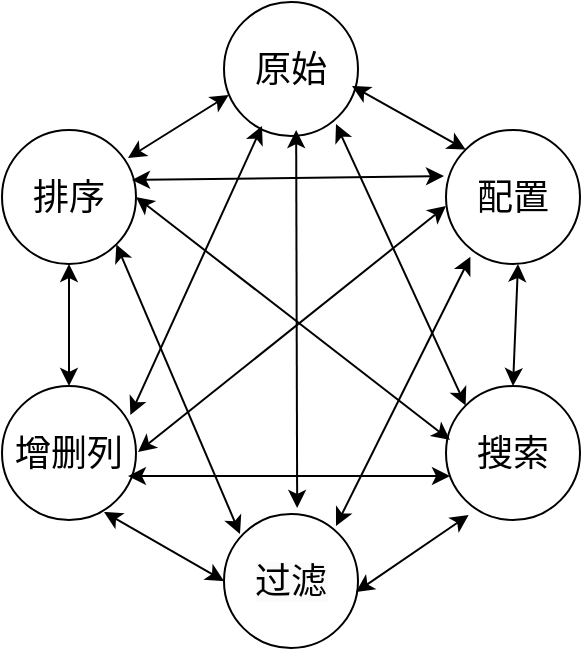 <mxfile version="21.5.0" type="github">
  <diagram name="Page-1" id="Pj8JxLWc7A7s6rLNthNV">
    <mxGraphModel dx="1195" dy="630" grid="0" gridSize="10" guides="1" tooltips="1" connect="1" arrows="1" fold="1" page="1" pageScale="1" pageWidth="827" pageHeight="1169" math="0" shadow="0">
      <root>
        <mxCell id="0" />
        <mxCell id="1" parent="0" />
        <mxCell id="OXVCj5owbj6GMBL5KQRy-3" value="&lt;font style=&quot;font-size: 18px;&quot;&gt;原始&lt;/font&gt;" style="ellipse;whiteSpace=wrap;html=1;aspect=fixed;" vertex="1" parent="1">
          <mxGeometry x="341" y="341" width="67" height="67" as="geometry" />
        </mxCell>
        <mxCell id="OXVCj5owbj6GMBL5KQRy-4" value="&lt;font style=&quot;font-size: 18px;&quot;&gt;配置&lt;/font&gt;" style="ellipse;whiteSpace=wrap;html=1;aspect=fixed;" vertex="1" parent="1">
          <mxGeometry x="452" y="405" width="67" height="67" as="geometry" />
        </mxCell>
        <mxCell id="OXVCj5owbj6GMBL5KQRy-5" value="&lt;font style=&quot;font-size: 18px;&quot;&gt;搜索&lt;/font&gt;" style="ellipse;whiteSpace=wrap;html=1;aspect=fixed;" vertex="1" parent="1">
          <mxGeometry x="452" y="533" width="67" height="67" as="geometry" />
        </mxCell>
        <mxCell id="OXVCj5owbj6GMBL5KQRy-6" value="&lt;span style=&quot;color: rgb(0, 0, 0); font-family: Helvetica; font-size: 18px; font-style: normal; font-variant-ligatures: normal; font-variant-caps: normal; font-weight: 400; letter-spacing: normal; orphans: 2; text-align: center; text-indent: 0px; text-transform: none; widows: 2; word-spacing: 0px; -webkit-text-stroke-width: 0px; background-color: rgb(251, 251, 251); text-decoration-thickness: initial; text-decoration-style: initial; text-decoration-color: initial; float: none; display: inline !important;&quot;&gt;过滤&lt;/span&gt;" style="ellipse;whiteSpace=wrap;html=1;aspect=fixed;" vertex="1" parent="1">
          <mxGeometry x="341" y="597" width="67" height="67" as="geometry" />
        </mxCell>
        <mxCell id="OXVCj5owbj6GMBL5KQRy-7" value="&lt;font style=&quot;font-size: 18px;&quot;&gt;增删列&lt;/font&gt;" style="ellipse;whiteSpace=wrap;html=1;aspect=fixed;" vertex="1" parent="1">
          <mxGeometry x="230" y="533" width="67" height="67" as="geometry" />
        </mxCell>
        <mxCell id="OXVCj5owbj6GMBL5KQRy-8" value="&lt;font style=&quot;font-size: 18px;&quot;&gt;排序&lt;/font&gt;" style="ellipse;whiteSpace=wrap;html=1;aspect=fixed;" vertex="1" parent="1">
          <mxGeometry x="230" y="405" width="67" height="67" as="geometry" />
        </mxCell>
        <mxCell id="OXVCj5owbj6GMBL5KQRy-39" value="" style="endArrow=classic;startArrow=classic;html=1;rounded=0;exitX=0.5;exitY=0;exitDx=0;exitDy=0;" edge="1" parent="1">
          <mxGeometry width="50" height="50" relative="1" as="geometry">
            <mxPoint x="377.58" y="594" as="sourcePoint" />
            <mxPoint x="377.08" y="405" as="targetPoint" />
          </mxGeometry>
        </mxCell>
        <mxCell id="OXVCj5owbj6GMBL5KQRy-41" value="" style="endArrow=classic;startArrow=classic;html=1;rounded=0;entryX=0.035;entryY=0.694;entryDx=0;entryDy=0;entryPerimeter=0;" edge="1" parent="1" target="OXVCj5owbj6GMBL5KQRy-3">
          <mxGeometry width="50" height="50" relative="1" as="geometry">
            <mxPoint x="293" y="419" as="sourcePoint" />
            <mxPoint x="343" y="369" as="targetPoint" />
          </mxGeometry>
        </mxCell>
        <mxCell id="OXVCj5owbj6GMBL5KQRy-42" value="" style="endArrow=classic;startArrow=classic;html=1;rounded=0;exitX=0.5;exitY=0;exitDx=0;exitDy=0;entryX=0.5;entryY=1;entryDx=0;entryDy=0;" edge="1" parent="1" source="OXVCj5owbj6GMBL5KQRy-7" target="OXVCj5owbj6GMBL5KQRy-8">
          <mxGeometry width="50" height="50" relative="1" as="geometry">
            <mxPoint x="217" y="522" as="sourcePoint" />
            <mxPoint x="267" y="472" as="targetPoint" />
          </mxGeometry>
        </mxCell>
        <mxCell id="OXVCj5owbj6GMBL5KQRy-43" value="" style="endArrow=classic;startArrow=classic;html=1;rounded=0;exitX=0;exitY=0.5;exitDx=0;exitDy=0;" edge="1" parent="1" source="OXVCj5owbj6GMBL5KQRy-6">
          <mxGeometry width="50" height="50" relative="1" as="geometry">
            <mxPoint x="231" y="646" as="sourcePoint" />
            <mxPoint x="281" y="596" as="targetPoint" />
          </mxGeometry>
        </mxCell>
        <mxCell id="OXVCj5owbj6GMBL5KQRy-44" value="" style="endArrow=classic;startArrow=classic;html=1;rounded=0;entryX=0.169;entryY=0.963;entryDx=0;entryDy=0;entryPerimeter=0;" edge="1" parent="1" target="OXVCj5owbj6GMBL5KQRy-5">
          <mxGeometry width="50" height="50" relative="1" as="geometry">
            <mxPoint x="407" y="636" as="sourcePoint" />
            <mxPoint x="457" y="586" as="targetPoint" />
          </mxGeometry>
        </mxCell>
        <mxCell id="OXVCj5owbj6GMBL5KQRy-45" value="" style="endArrow=classic;startArrow=classic;html=1;rounded=0;exitX=0.5;exitY=0;exitDx=0;exitDy=0;" edge="1" parent="1" source="OXVCj5owbj6GMBL5KQRy-5">
          <mxGeometry width="50" height="50" relative="1" as="geometry">
            <mxPoint x="438" y="522" as="sourcePoint" />
            <mxPoint x="488" y="472" as="targetPoint" />
          </mxGeometry>
        </mxCell>
        <mxCell id="OXVCj5owbj6GMBL5KQRy-46" value="" style="endArrow=classic;startArrow=classic;html=1;rounded=0;entryX=0;entryY=0;entryDx=0;entryDy=0;" edge="1" parent="1" target="OXVCj5owbj6GMBL5KQRy-4">
          <mxGeometry width="50" height="50" relative="1" as="geometry">
            <mxPoint x="405" y="383" as="sourcePoint" />
            <mxPoint x="455" y="333" as="targetPoint" />
          </mxGeometry>
        </mxCell>
        <mxCell id="OXVCj5owbj6GMBL5KQRy-47" value="" style="endArrow=classic;startArrow=classic;html=1;rounded=0;exitX=0;exitY=0;exitDx=0;exitDy=0;" edge="1" parent="1" source="OXVCj5owbj6GMBL5KQRy-5">
          <mxGeometry width="50" height="50" relative="1" as="geometry">
            <mxPoint x="347" y="452" as="sourcePoint" />
            <mxPoint x="397" y="402" as="targetPoint" />
          </mxGeometry>
        </mxCell>
        <mxCell id="OXVCj5owbj6GMBL5KQRy-48" value="" style="endArrow=classic;startArrow=classic;html=1;rounded=0;exitX=0.958;exitY=0.216;exitDx=0;exitDy=0;exitPerimeter=0;" edge="1" parent="1" source="OXVCj5owbj6GMBL5KQRy-7">
          <mxGeometry width="50" height="50" relative="1" as="geometry">
            <mxPoint x="310" y="453" as="sourcePoint" />
            <mxPoint x="360" y="403" as="targetPoint" />
          </mxGeometry>
        </mxCell>
        <mxCell id="OXVCj5owbj6GMBL5KQRy-49" value="" style="endArrow=classic;startArrow=classic;html=1;rounded=0;exitX=1;exitY=0.5;exitDx=0;exitDy=0;" edge="1" parent="1" source="OXVCj5owbj6GMBL5KQRy-8">
          <mxGeometry width="50" height="50" relative="1" as="geometry">
            <mxPoint x="404" y="610" as="sourcePoint" />
            <mxPoint x="454" y="560" as="targetPoint" />
          </mxGeometry>
        </mxCell>
        <mxCell id="OXVCj5owbj6GMBL5KQRy-50" value="" style="endArrow=classic;startArrow=classic;html=1;rounded=0;exitX=0.94;exitY=0.672;exitDx=0;exitDy=0;exitPerimeter=0;" edge="1" parent="1" source="OXVCj5owbj6GMBL5KQRy-7">
          <mxGeometry width="50" height="50" relative="1" as="geometry">
            <mxPoint x="404" y="628" as="sourcePoint" />
            <mxPoint x="454" y="578" as="targetPoint" />
          </mxGeometry>
        </mxCell>
        <mxCell id="OXVCj5owbj6GMBL5KQRy-51" value="" style="endArrow=classic;startArrow=classic;html=1;rounded=0;entryX=0.182;entryY=0.945;entryDx=0;entryDy=0;entryPerimeter=0;" edge="1" parent="1" target="OXVCj5owbj6GMBL5KQRy-4">
          <mxGeometry width="50" height="50" relative="1" as="geometry">
            <mxPoint x="397" y="603" as="sourcePoint" />
            <mxPoint x="451" y="438" as="targetPoint" />
          </mxGeometry>
        </mxCell>
        <mxCell id="OXVCj5owbj6GMBL5KQRy-52" value="" style="endArrow=classic;startArrow=classic;html=1;rounded=0;entryX=1;entryY=1;entryDx=0;entryDy=0;" edge="1" parent="1" target="OXVCj5owbj6GMBL5KQRy-8">
          <mxGeometry width="50" height="50" relative="1" as="geometry">
            <mxPoint x="349" y="607" as="sourcePoint" />
            <mxPoint x="399" y="557" as="targetPoint" />
          </mxGeometry>
        </mxCell>
        <mxCell id="OXVCj5owbj6GMBL5KQRy-53" value="" style="endArrow=classic;startArrow=classic;html=1;rounded=0;" edge="1" parent="1">
          <mxGeometry width="50" height="50" relative="1" as="geometry">
            <mxPoint x="298" y="566" as="sourcePoint" />
            <mxPoint x="452" y="443" as="targetPoint" />
          </mxGeometry>
        </mxCell>
        <mxCell id="OXVCj5owbj6GMBL5KQRy-54" value="" style="endArrow=classic;startArrow=classic;html=1;rounded=0;exitX=0.97;exitY=0.373;exitDx=0;exitDy=0;exitPerimeter=0;" edge="1" parent="1" source="OXVCj5owbj6GMBL5KQRy-8">
          <mxGeometry width="50" height="50" relative="1" as="geometry">
            <mxPoint x="391" y="468" as="sourcePoint" />
            <mxPoint x="451" y="428" as="targetPoint" />
          </mxGeometry>
        </mxCell>
      </root>
    </mxGraphModel>
  </diagram>
</mxfile>
